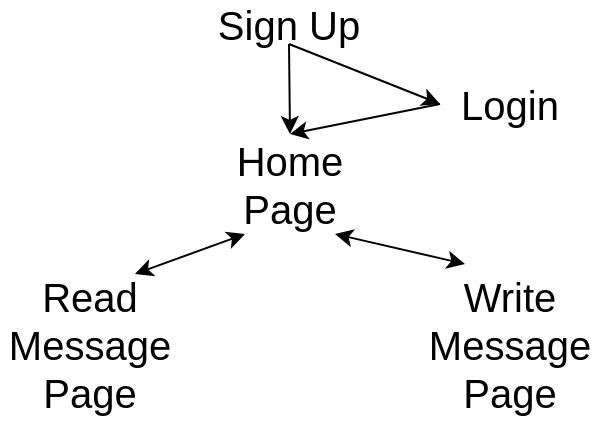 <mxfile version="10.6.2" type="device"><diagram id="dhinbqTfhSHz7xPsNmX0" name="Page-1"><mxGraphModel dx="834" dy="512" grid="1" gridSize="10" guides="1" tooltips="1" connect="1" arrows="1" fold="1" page="1" pageScale="1" pageWidth="850" pageHeight="1100" math="0" shadow="0"><root><mxCell id="0"/><mxCell id="1" parent="0"/><mxCell id="Bm8_m7sI9s01fowLSiqT-1" value="&lt;font style=&quot;font-size: 20px&quot;&gt;Sign Up&lt;/font&gt;" style="text;html=1;strokeColor=none;fillColor=none;align=center;verticalAlign=middle;whiteSpace=wrap;rounded=0;" vertex="1" parent="1"><mxGeometry x="387" y="70" width="75" height="20" as="geometry"/></mxCell><mxCell id="Bm8_m7sI9s01fowLSiqT-2" value="&lt;span style=&quot;font-size: 20px&quot;&gt;Login&lt;/span&gt;" style="text;html=1;strokeColor=none;fillColor=none;align=center;verticalAlign=middle;whiteSpace=wrap;rounded=0;" vertex="1" parent="1"><mxGeometry x="500" y="110" width="70" height="20" as="geometry"/></mxCell><mxCell id="Bm8_m7sI9s01fowLSiqT-3" value="&lt;span style=&quot;font-size: 20px&quot;&gt;Home Page&lt;/span&gt;" style="text;html=1;strokeColor=none;fillColor=none;align=center;verticalAlign=middle;whiteSpace=wrap;rounded=0;" vertex="1" parent="1"><mxGeometry x="380" y="135" width="90" height="50" as="geometry"/></mxCell><mxCell id="Bm8_m7sI9s01fowLSiqT-4" value="&lt;span style=&quot;font-size: 20px&quot;&gt;Read&lt;br&gt;Message Page&lt;/span&gt;" style="text;html=1;strokeColor=none;fillColor=none;align=center;verticalAlign=middle;whiteSpace=wrap;rounded=0;" vertex="1" parent="1"><mxGeometry x="280" y="205" width="90" height="70" as="geometry"/></mxCell><mxCell id="Bm8_m7sI9s01fowLSiqT-5" value="&lt;span style=&quot;font-size: 20px&quot;&gt;Write Message Page&lt;/span&gt;" style="text;html=1;strokeColor=none;fillColor=none;align=center;verticalAlign=middle;whiteSpace=wrap;rounded=0;" vertex="1" parent="1"><mxGeometry x="490" y="200" width="90" height="80" as="geometry"/></mxCell><mxCell id="Bm8_m7sI9s01fowLSiqT-7" value="" style="endArrow=classic;html=1;exitX=0.5;exitY=1;exitDx=0;exitDy=0;entryX=0.5;entryY=0;entryDx=0;entryDy=0;" edge="1" parent="1" source="Bm8_m7sI9s01fowLSiqT-1" target="Bm8_m7sI9s01fowLSiqT-3"><mxGeometry width="50" height="50" relative="1" as="geometry"><mxPoint x="250" y="150" as="sourcePoint"/><mxPoint x="300" y="100" as="targetPoint"/></mxGeometry></mxCell><mxCell id="Bm8_m7sI9s01fowLSiqT-8" value="" style="endArrow=classic;html=1;exitX=0.5;exitY=1;exitDx=0;exitDy=0;entryX=0;entryY=0.5;entryDx=0;entryDy=0;" edge="1" parent="1" source="Bm8_m7sI9s01fowLSiqT-1" target="Bm8_m7sI9s01fowLSiqT-2"><mxGeometry width="50" height="50" relative="1" as="geometry"><mxPoint x="280" y="350" as="sourcePoint"/><mxPoint x="330" y="300" as="targetPoint"/></mxGeometry></mxCell><mxCell id="Bm8_m7sI9s01fowLSiqT-9" value="" style="endArrow=classic;html=1;entryX=0.5;entryY=0;entryDx=0;entryDy=0;exitX=0;exitY=0.5;exitDx=0;exitDy=0;" edge="1" parent="1" source="Bm8_m7sI9s01fowLSiqT-2" target="Bm8_m7sI9s01fowLSiqT-3"><mxGeometry width="50" height="50" relative="1" as="geometry"><mxPoint x="490" y="140" as="sourcePoint"/><mxPoint x="330" y="300" as="targetPoint"/></mxGeometry></mxCell><mxCell id="Bm8_m7sI9s01fowLSiqT-11" value="" style="endArrow=classic;startArrow=classic;html=1;entryX=0.25;entryY=1;entryDx=0;entryDy=0;exitX=0.75;exitY=0;exitDx=0;exitDy=0;" edge="1" parent="1" source="Bm8_m7sI9s01fowLSiqT-4" target="Bm8_m7sI9s01fowLSiqT-3"><mxGeometry width="50" height="50" relative="1" as="geometry"><mxPoint x="280" y="350" as="sourcePoint"/><mxPoint x="330" y="300" as="targetPoint"/></mxGeometry></mxCell><mxCell id="Bm8_m7sI9s01fowLSiqT-12" value="" style="endArrow=classic;startArrow=classic;html=1;entryX=0.75;entryY=1;entryDx=0;entryDy=0;exitX=0.25;exitY=0;exitDx=0;exitDy=0;" edge="1" parent="1" source="Bm8_m7sI9s01fowLSiqT-5" target="Bm8_m7sI9s01fowLSiqT-3"><mxGeometry width="50" height="50" relative="1" as="geometry"><mxPoint x="280" y="350" as="sourcePoint"/><mxPoint x="330" y="300" as="targetPoint"/></mxGeometry></mxCell></root></mxGraphModel></diagram></mxfile>